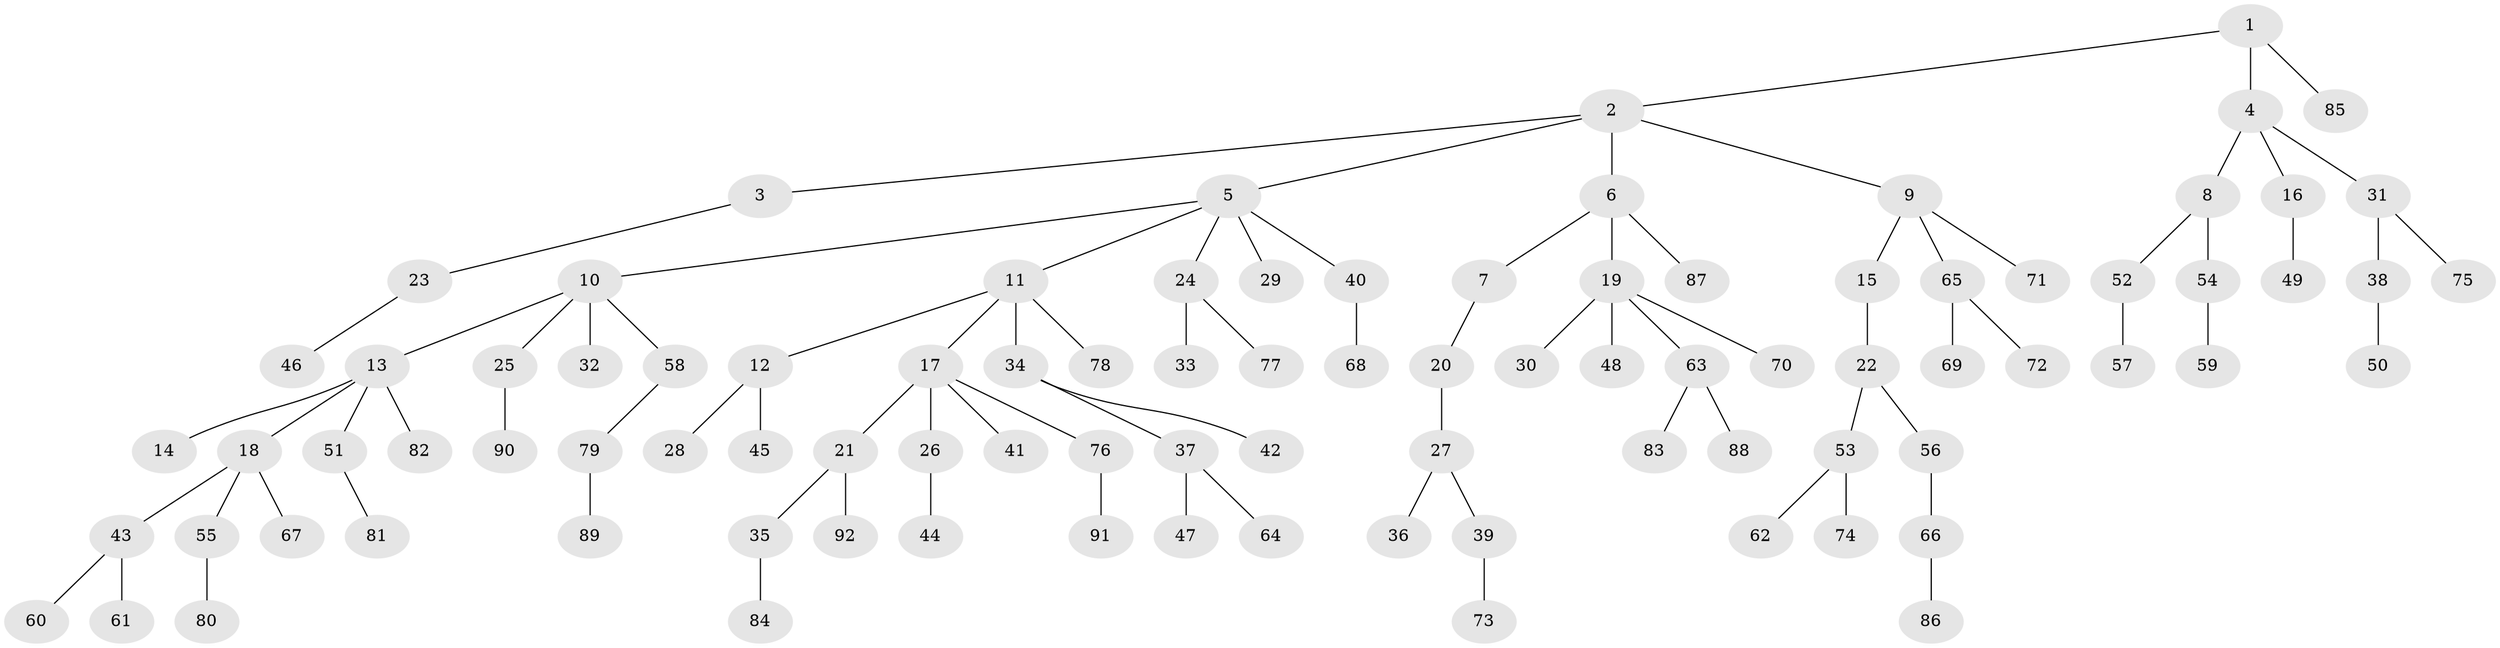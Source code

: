 // coarse degree distribution, {2: 0.3191489361702128, 5: 0.0425531914893617, 4: 0.0851063829787234, 3: 0.10638297872340426, 1: 0.44680851063829785}
// Generated by graph-tools (version 1.1) at 2025/52/03/04/25 22:52:01]
// undirected, 92 vertices, 91 edges
graph export_dot {
  node [color=gray90,style=filled];
  1;
  2;
  3;
  4;
  5;
  6;
  7;
  8;
  9;
  10;
  11;
  12;
  13;
  14;
  15;
  16;
  17;
  18;
  19;
  20;
  21;
  22;
  23;
  24;
  25;
  26;
  27;
  28;
  29;
  30;
  31;
  32;
  33;
  34;
  35;
  36;
  37;
  38;
  39;
  40;
  41;
  42;
  43;
  44;
  45;
  46;
  47;
  48;
  49;
  50;
  51;
  52;
  53;
  54;
  55;
  56;
  57;
  58;
  59;
  60;
  61;
  62;
  63;
  64;
  65;
  66;
  67;
  68;
  69;
  70;
  71;
  72;
  73;
  74;
  75;
  76;
  77;
  78;
  79;
  80;
  81;
  82;
  83;
  84;
  85;
  86;
  87;
  88;
  89;
  90;
  91;
  92;
  1 -- 2;
  1 -- 4;
  1 -- 85;
  2 -- 3;
  2 -- 5;
  2 -- 6;
  2 -- 9;
  3 -- 23;
  4 -- 8;
  4 -- 16;
  4 -- 31;
  5 -- 10;
  5 -- 11;
  5 -- 24;
  5 -- 29;
  5 -- 40;
  6 -- 7;
  6 -- 19;
  6 -- 87;
  7 -- 20;
  8 -- 52;
  8 -- 54;
  9 -- 15;
  9 -- 65;
  9 -- 71;
  10 -- 13;
  10 -- 25;
  10 -- 32;
  10 -- 58;
  11 -- 12;
  11 -- 17;
  11 -- 34;
  11 -- 78;
  12 -- 28;
  12 -- 45;
  13 -- 14;
  13 -- 18;
  13 -- 51;
  13 -- 82;
  15 -- 22;
  16 -- 49;
  17 -- 21;
  17 -- 26;
  17 -- 41;
  17 -- 76;
  18 -- 43;
  18 -- 55;
  18 -- 67;
  19 -- 30;
  19 -- 48;
  19 -- 63;
  19 -- 70;
  20 -- 27;
  21 -- 35;
  21 -- 92;
  22 -- 53;
  22 -- 56;
  23 -- 46;
  24 -- 33;
  24 -- 77;
  25 -- 90;
  26 -- 44;
  27 -- 36;
  27 -- 39;
  31 -- 38;
  31 -- 75;
  34 -- 37;
  34 -- 42;
  35 -- 84;
  37 -- 47;
  37 -- 64;
  38 -- 50;
  39 -- 73;
  40 -- 68;
  43 -- 60;
  43 -- 61;
  51 -- 81;
  52 -- 57;
  53 -- 62;
  53 -- 74;
  54 -- 59;
  55 -- 80;
  56 -- 66;
  58 -- 79;
  63 -- 83;
  63 -- 88;
  65 -- 69;
  65 -- 72;
  66 -- 86;
  76 -- 91;
  79 -- 89;
}
